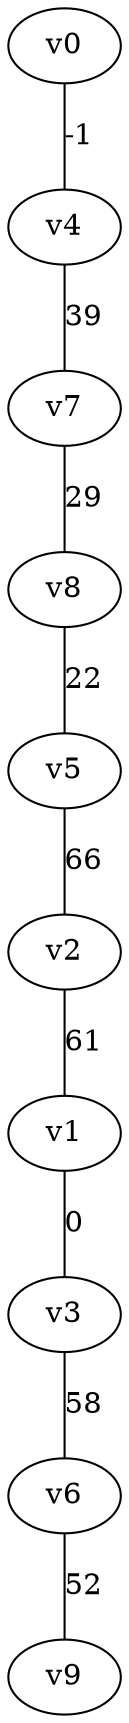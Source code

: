 graph gn10_dfs {
v0 -- v4 [label = -1];
v4 -- v7 [label = 39];
v7 -- v8 [label = 29];
v8 -- v5 [label = 22];
v5 -- v2 [label = 66];
v1 -- v3 [label = 0];
v3 -- v6 [label = 58];
v2 -- v1 [label = 61];
v6 -- v9 [label = 52];
}
